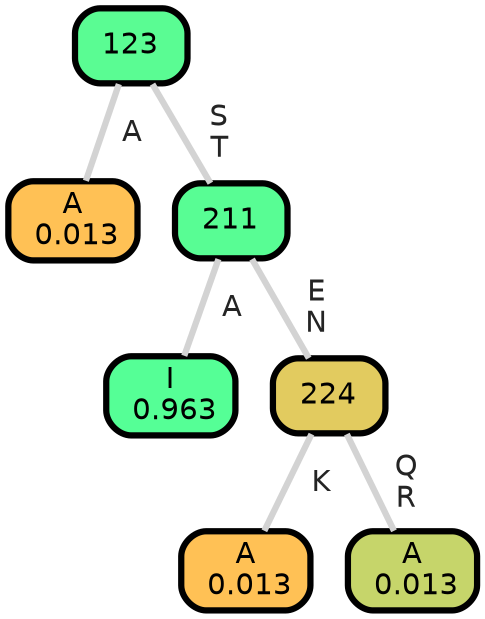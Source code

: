 graph Tree {
node [shape=box, style="filled, rounded",color="black",penwidth="3",fontcolor="black",                 fontname=helvetica] ;
graph [ranksep="0 equally", splines=straight,                 bgcolor=transparent, dpi=200] ;
edge [fontname=helvetica, fontweight=bold,fontcolor=grey14,color=lightgray] ;
0 [label="A
 0.013", fillcolor="#ffc155"] ;
1 [label="123", fillcolor="#5afc93"] ;
2 [label="I
 0.963", fillcolor="#55ff96"] ;
3 [label="211", fillcolor="#58fd94"] ;
4 [label="A
 0.013", fillcolor="#ffc155"] ;
5 [label="224", fillcolor="#e2cb5f"] ;
6 [label="A
 0.013", fillcolor="#c6d56a"] ;
1 -- 0 [label=" A",penwidth=3] ;
1 -- 3 [label=" S\n T",penwidth=3] ;
3 -- 2 [label=" A",penwidth=3] ;
3 -- 5 [label=" E\n N",penwidth=3] ;
5 -- 4 [label=" K",penwidth=3] ;
5 -- 6 [label=" Q\n R",penwidth=3] ;
{rank = same;}}
